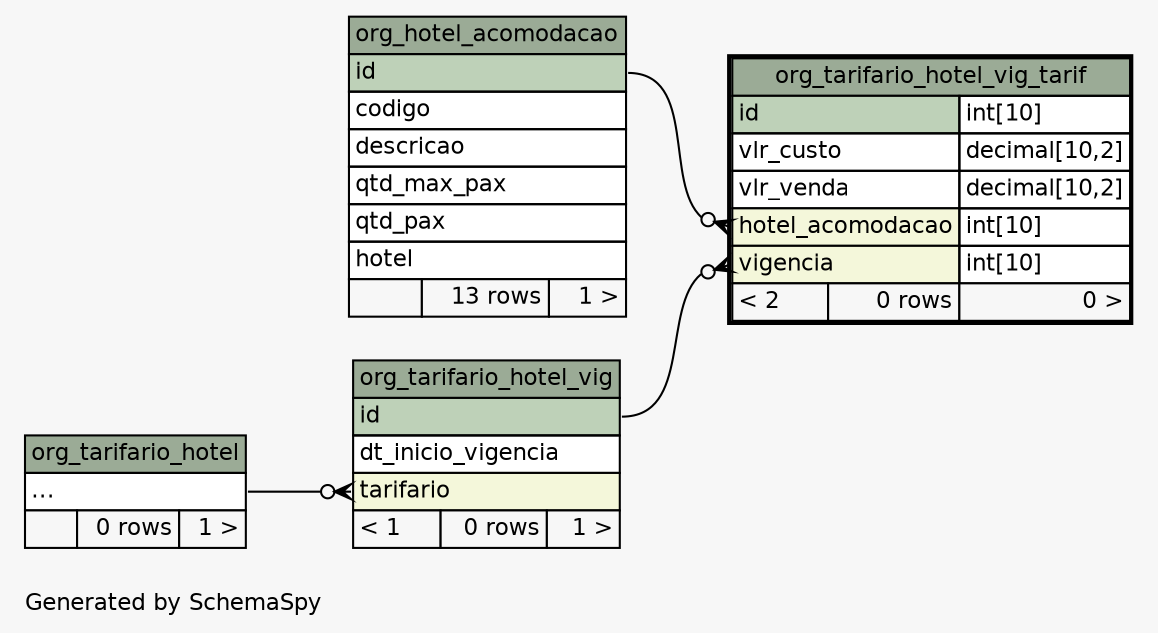 // dot 2.38.0 on Windows 10 10.0
// SchemaSpy rev 590
digraph "twoDegreesRelationshipsDiagram" {
  graph [
    rankdir="RL"
    bgcolor="#f7f7f7"
    label="\nGenerated by SchemaSpy"
    labeljust="l"
    nodesep="0.18"
    ranksep="0.46"
    fontname="Helvetica"
    fontsize="11"
  ];
  node [
    fontname="Helvetica"
    fontsize="11"
    shape="plaintext"
  ];
  edge [
    arrowsize="0.8"
  ];
  "org_tarifario_hotel_vig":"tarifario":w -> "org_tarifario_hotel":"elipses":e [arrowhead=none dir=back arrowtail=crowodot];
  "org_tarifario_hotel_vig_tarif":"hotel_acomodacao":w -> "org_hotel_acomodacao":"id":e [arrowhead=none dir=back arrowtail=crowodot];
  "org_tarifario_hotel_vig_tarif":"vigencia":w -> "org_tarifario_hotel_vig":"id":e [arrowhead=none dir=back arrowtail=crowodot];
  "org_hotel_acomodacao" [
    label=<
    <TABLE BORDER="0" CELLBORDER="1" CELLSPACING="0" BGCOLOR="#ffffff">
      <TR><TD COLSPAN="3" BGCOLOR="#9bab96" ALIGN="CENTER">org_hotel_acomodacao</TD></TR>
      <TR><TD PORT="id" COLSPAN="3" BGCOLOR="#bed1b8" ALIGN="LEFT">id</TD></TR>
      <TR><TD PORT="codigo" COLSPAN="3" ALIGN="LEFT">codigo</TD></TR>
      <TR><TD PORT="descricao" COLSPAN="3" ALIGN="LEFT">descricao</TD></TR>
      <TR><TD PORT="qtd_max_pax" COLSPAN="3" ALIGN="LEFT">qtd_max_pax</TD></TR>
      <TR><TD PORT="qtd_pax" COLSPAN="3" ALIGN="LEFT">qtd_pax</TD></TR>
      <TR><TD PORT="hotel" COLSPAN="3" ALIGN="LEFT">hotel</TD></TR>
      <TR><TD ALIGN="LEFT" BGCOLOR="#f7f7f7">  </TD><TD ALIGN="RIGHT" BGCOLOR="#f7f7f7">13 rows</TD><TD ALIGN="RIGHT" BGCOLOR="#f7f7f7">1 &gt;</TD></TR>
    </TABLE>>
    URL="org_hotel_acomodacao.html"
    tooltip="org_hotel_acomodacao"
  ];
  "org_tarifario_hotel" [
    label=<
    <TABLE BORDER="0" CELLBORDER="1" CELLSPACING="0" BGCOLOR="#ffffff">
      <TR><TD COLSPAN="3" BGCOLOR="#9bab96" ALIGN="CENTER">org_tarifario_hotel</TD></TR>
      <TR><TD PORT="elipses" COLSPAN="3" ALIGN="LEFT">...</TD></TR>
      <TR><TD ALIGN="LEFT" BGCOLOR="#f7f7f7">  </TD><TD ALIGN="RIGHT" BGCOLOR="#f7f7f7">0 rows</TD><TD ALIGN="RIGHT" BGCOLOR="#f7f7f7">1 &gt;</TD></TR>
    </TABLE>>
    URL="org_tarifario_hotel.html"
    tooltip="org_tarifario_hotel"
  ];
  "org_tarifario_hotel_vig" [
    label=<
    <TABLE BORDER="0" CELLBORDER="1" CELLSPACING="0" BGCOLOR="#ffffff">
      <TR><TD COLSPAN="3" BGCOLOR="#9bab96" ALIGN="CENTER">org_tarifario_hotel_vig</TD></TR>
      <TR><TD PORT="id" COLSPAN="3" BGCOLOR="#bed1b8" ALIGN="LEFT">id</TD></TR>
      <TR><TD PORT="dt_inicio_vigencia" COLSPAN="3" ALIGN="LEFT">dt_inicio_vigencia</TD></TR>
      <TR><TD PORT="tarifario" COLSPAN="3" BGCOLOR="#f4f7da" ALIGN="LEFT">tarifario</TD></TR>
      <TR><TD ALIGN="LEFT" BGCOLOR="#f7f7f7">&lt; 1</TD><TD ALIGN="RIGHT" BGCOLOR="#f7f7f7">0 rows</TD><TD ALIGN="RIGHT" BGCOLOR="#f7f7f7">1 &gt;</TD></TR>
    </TABLE>>
    URL="org_tarifario_hotel_vig.html"
    tooltip="org_tarifario_hotel_vig"
  ];
  "org_tarifario_hotel_vig_tarif" [
    label=<
    <TABLE BORDER="2" CELLBORDER="1" CELLSPACING="0" BGCOLOR="#ffffff">
      <TR><TD COLSPAN="3" BGCOLOR="#9bab96" ALIGN="CENTER">org_tarifario_hotel_vig_tarif</TD></TR>
      <TR><TD PORT="id" COLSPAN="2" BGCOLOR="#bed1b8" ALIGN="LEFT">id</TD><TD PORT="id.type" ALIGN="LEFT">int[10]</TD></TR>
      <TR><TD PORT="vlr_custo" COLSPAN="2" ALIGN="LEFT">vlr_custo</TD><TD PORT="vlr_custo.type" ALIGN="LEFT">decimal[10,2]</TD></TR>
      <TR><TD PORT="vlr_venda" COLSPAN="2" ALIGN="LEFT">vlr_venda</TD><TD PORT="vlr_venda.type" ALIGN="LEFT">decimal[10,2]</TD></TR>
      <TR><TD PORT="hotel_acomodacao" COLSPAN="2" BGCOLOR="#f4f7da" ALIGN="LEFT">hotel_acomodacao</TD><TD PORT="hotel_acomodacao.type" ALIGN="LEFT">int[10]</TD></TR>
      <TR><TD PORT="vigencia" COLSPAN="2" BGCOLOR="#f4f7da" ALIGN="LEFT">vigencia</TD><TD PORT="vigencia.type" ALIGN="LEFT">int[10]</TD></TR>
      <TR><TD ALIGN="LEFT" BGCOLOR="#f7f7f7">&lt; 2</TD><TD ALIGN="RIGHT" BGCOLOR="#f7f7f7">0 rows</TD><TD ALIGN="RIGHT" BGCOLOR="#f7f7f7">0 &gt;</TD></TR>
    </TABLE>>
    URL="org_tarifario_hotel_vig_tarif.html"
    tooltip="org_tarifario_hotel_vig_tarif"
  ];
}

